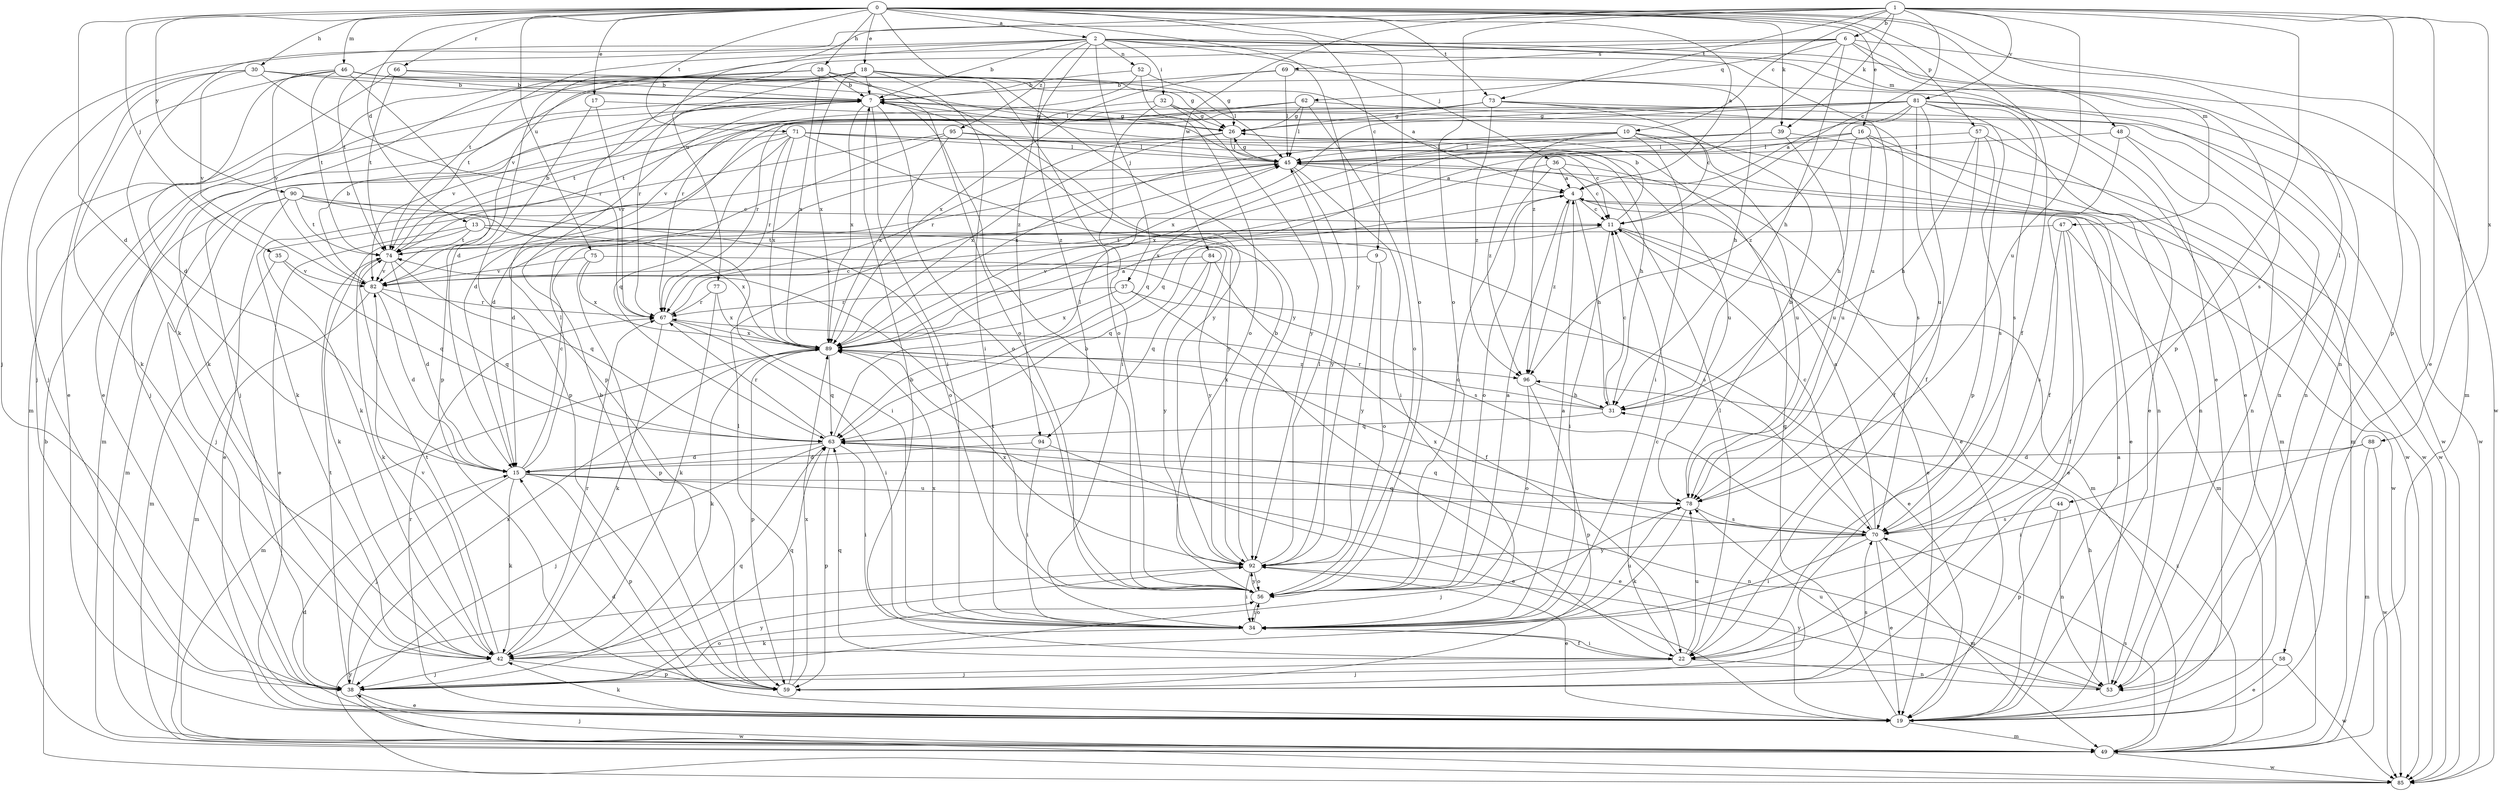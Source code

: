 strict digraph  {
0;
1;
2;
4;
6;
7;
9;
10;
11;
13;
15;
16;
17;
18;
19;
22;
26;
28;
30;
31;
32;
34;
35;
36;
37;
38;
39;
42;
44;
45;
46;
47;
48;
49;
52;
53;
56;
57;
58;
59;
62;
63;
66;
67;
69;
70;
71;
73;
74;
75;
77;
78;
81;
82;
84;
85;
88;
89;
90;
92;
94;
95;
96;
0 -> 2  [label=a];
0 -> 4  [label=a];
0 -> 9  [label=c];
0 -> 13  [label=d];
0 -> 15  [label=d];
0 -> 16  [label=e];
0 -> 17  [label=e];
0 -> 18  [label=e];
0 -> 22  [label=f];
0 -> 28  [label=h];
0 -> 30  [label=h];
0 -> 35  [label=j];
0 -> 39  [label=k];
0 -> 44  [label=l];
0 -> 46  [label=m];
0 -> 47  [label=m];
0 -> 56  [label=o];
0 -> 57  [label=p];
0 -> 66  [label=r];
0 -> 71  [label=t];
0 -> 73  [label=t];
0 -> 75  [label=u];
0 -> 90  [label=y];
0 -> 92  [label=y];
0 -> 94  [label=z];
1 -> 6  [label=b];
1 -> 10  [label=c];
1 -> 11  [label=c];
1 -> 19  [label=e];
1 -> 39  [label=k];
1 -> 42  [label=k];
1 -> 56  [label=o];
1 -> 58  [label=p];
1 -> 59  [label=p];
1 -> 73  [label=t];
1 -> 77  [label=u];
1 -> 78  [label=u];
1 -> 81  [label=v];
1 -> 84  [label=w];
1 -> 88  [label=x];
2 -> 7  [label=b];
2 -> 15  [label=d];
2 -> 19  [label=e];
2 -> 32  [label=i];
2 -> 36  [label=j];
2 -> 37  [label=j];
2 -> 38  [label=j];
2 -> 48  [label=m];
2 -> 52  [label=n];
2 -> 74  [label=t];
2 -> 78  [label=u];
2 -> 85  [label=w];
2 -> 94  [label=z];
2 -> 95  [label=z];
4 -> 11  [label=c];
4 -> 31  [label=h];
4 -> 56  [label=o];
4 -> 85  [label=w];
4 -> 96  [label=z];
6 -> 31  [label=h];
6 -> 49  [label=m];
6 -> 53  [label=n];
6 -> 62  [label=q];
6 -> 69  [label=s];
6 -> 70  [label=s];
6 -> 74  [label=t];
6 -> 82  [label=v];
6 -> 96  [label=z];
7 -> 26  [label=g];
7 -> 34  [label=i];
7 -> 38  [label=j];
7 -> 56  [label=o];
7 -> 89  [label=x];
9 -> 56  [label=o];
9 -> 82  [label=v];
9 -> 92  [label=y];
10 -> 34  [label=i];
10 -> 45  [label=l];
10 -> 63  [label=q];
10 -> 78  [label=u];
10 -> 85  [label=w];
10 -> 89  [label=x];
10 -> 96  [label=z];
11 -> 7  [label=b];
11 -> 19  [label=e];
11 -> 34  [label=i];
11 -> 49  [label=m];
11 -> 63  [label=q];
11 -> 74  [label=t];
13 -> 19  [label=e];
13 -> 42  [label=k];
13 -> 70  [label=s];
13 -> 74  [label=t];
13 -> 89  [label=x];
13 -> 92  [label=y];
15 -> 11  [label=c];
15 -> 38  [label=j];
15 -> 42  [label=k];
15 -> 45  [label=l];
15 -> 53  [label=n];
15 -> 59  [label=p];
15 -> 78  [label=u];
16 -> 31  [label=h];
16 -> 45  [label=l];
16 -> 49  [label=m];
16 -> 53  [label=n];
16 -> 63  [label=q];
16 -> 78  [label=u];
17 -> 26  [label=g];
17 -> 59  [label=p];
17 -> 67  [label=r];
18 -> 7  [label=b];
18 -> 19  [label=e];
18 -> 34  [label=i];
18 -> 45  [label=l];
18 -> 56  [label=o];
18 -> 59  [label=p];
18 -> 67  [label=r];
18 -> 74  [label=t];
18 -> 89  [label=x];
18 -> 92  [label=y];
19 -> 4  [label=a];
19 -> 15  [label=d];
19 -> 26  [label=g];
19 -> 42  [label=k];
19 -> 49  [label=m];
19 -> 67  [label=r];
22 -> 7  [label=b];
22 -> 11  [label=c];
22 -> 34  [label=i];
22 -> 38  [label=j];
22 -> 45  [label=l];
22 -> 53  [label=n];
22 -> 63  [label=q];
22 -> 78  [label=u];
26 -> 45  [label=l];
26 -> 53  [label=n];
26 -> 67  [label=r];
26 -> 89  [label=x];
28 -> 7  [label=b];
28 -> 26  [label=g];
28 -> 42  [label=k];
28 -> 49  [label=m];
28 -> 56  [label=o];
28 -> 89  [label=x];
30 -> 7  [label=b];
30 -> 19  [label=e];
30 -> 38  [label=j];
30 -> 45  [label=l];
30 -> 67  [label=r];
30 -> 82  [label=v];
31 -> 11  [label=c];
31 -> 63  [label=q];
31 -> 67  [label=r];
31 -> 89  [label=x];
32 -> 19  [label=e];
32 -> 26  [label=g];
32 -> 34  [label=i];
32 -> 67  [label=r];
32 -> 92  [label=y];
34 -> 4  [label=a];
34 -> 22  [label=f];
34 -> 42  [label=k];
34 -> 56  [label=o];
34 -> 78  [label=u];
34 -> 89  [label=x];
35 -> 49  [label=m];
35 -> 63  [label=q];
35 -> 82  [label=v];
36 -> 4  [label=a];
36 -> 11  [label=c];
36 -> 19  [label=e];
36 -> 56  [label=o];
36 -> 89  [label=x];
37 -> 19  [label=e];
37 -> 22  [label=f];
37 -> 67  [label=r];
37 -> 89  [label=x];
38 -> 19  [label=e];
38 -> 56  [label=o];
38 -> 63  [label=q];
38 -> 74  [label=t];
38 -> 85  [label=w];
38 -> 89  [label=x];
38 -> 92  [label=y];
39 -> 45  [label=l];
39 -> 78  [label=u];
39 -> 85  [label=w];
39 -> 89  [label=x];
42 -> 38  [label=j];
42 -> 59  [label=p];
42 -> 63  [label=q];
42 -> 67  [label=r];
42 -> 74  [label=t];
42 -> 82  [label=v];
44 -> 53  [label=n];
44 -> 59  [label=p];
44 -> 70  [label=s];
45 -> 4  [label=a];
45 -> 15  [label=d];
45 -> 19  [label=e];
45 -> 26  [label=g];
45 -> 34  [label=i];
45 -> 42  [label=k];
45 -> 92  [label=y];
46 -> 4  [label=a];
46 -> 7  [label=b];
46 -> 15  [label=d];
46 -> 31  [label=h];
46 -> 42  [label=k];
46 -> 59  [label=p];
46 -> 74  [label=t];
46 -> 82  [label=v];
47 -> 19  [label=e];
47 -> 22  [label=f];
47 -> 49  [label=m];
47 -> 70  [label=s];
47 -> 74  [label=t];
48 -> 22  [label=f];
48 -> 45  [label=l];
48 -> 49  [label=m];
48 -> 53  [label=n];
49 -> 15  [label=d];
49 -> 38  [label=j];
49 -> 70  [label=s];
49 -> 85  [label=w];
49 -> 96  [label=z];
52 -> 7  [label=b];
52 -> 26  [label=g];
52 -> 56  [label=o];
52 -> 67  [label=r];
53 -> 31  [label=h];
53 -> 78  [label=u];
53 -> 92  [label=y];
56 -> 4  [label=a];
56 -> 7  [label=b];
56 -> 34  [label=i];
56 -> 74  [label=t];
56 -> 92  [label=y];
57 -> 22  [label=f];
57 -> 31  [label=h];
57 -> 45  [label=l];
57 -> 70  [label=s];
57 -> 85  [label=w];
58 -> 19  [label=e];
58 -> 38  [label=j];
58 -> 85  [label=w];
59 -> 7  [label=b];
59 -> 45  [label=l];
59 -> 70  [label=s];
59 -> 89  [label=x];
62 -> 26  [label=g];
62 -> 45  [label=l];
62 -> 53  [label=n];
62 -> 56  [label=o];
62 -> 74  [label=t];
62 -> 82  [label=v];
63 -> 15  [label=d];
63 -> 19  [label=e];
63 -> 34  [label=i];
63 -> 38  [label=j];
63 -> 45  [label=l];
63 -> 59  [label=p];
63 -> 67  [label=r];
66 -> 7  [label=b];
66 -> 38  [label=j];
66 -> 74  [label=t];
66 -> 92  [label=y];
67 -> 11  [label=c];
67 -> 34  [label=i];
67 -> 42  [label=k];
67 -> 89  [label=x];
69 -> 7  [label=b];
69 -> 19  [label=e];
69 -> 45  [label=l];
69 -> 89  [label=x];
70 -> 4  [label=a];
70 -> 11  [label=c];
70 -> 19  [label=e];
70 -> 34  [label=i];
70 -> 49  [label=m];
70 -> 63  [label=q];
70 -> 89  [label=x];
70 -> 92  [label=y];
71 -> 11  [label=c];
71 -> 31  [label=h];
71 -> 45  [label=l];
71 -> 49  [label=m];
71 -> 63  [label=q];
71 -> 67  [label=r];
71 -> 82  [label=v];
71 -> 89  [label=x];
71 -> 92  [label=y];
73 -> 11  [label=c];
73 -> 26  [label=g];
73 -> 38  [label=j];
73 -> 70  [label=s];
73 -> 82  [label=v];
73 -> 85  [label=w];
73 -> 96  [label=z];
74 -> 7  [label=b];
74 -> 15  [label=d];
74 -> 42  [label=k];
74 -> 63  [label=q];
74 -> 82  [label=v];
75 -> 59  [label=p];
75 -> 70  [label=s];
75 -> 82  [label=v];
75 -> 89  [label=x];
77 -> 42  [label=k];
77 -> 67  [label=r];
77 -> 89  [label=x];
78 -> 7  [label=b];
78 -> 38  [label=j];
78 -> 42  [label=k];
78 -> 63  [label=q];
78 -> 70  [label=s];
81 -> 4  [label=a];
81 -> 15  [label=d];
81 -> 22  [label=f];
81 -> 26  [label=g];
81 -> 53  [label=n];
81 -> 59  [label=p];
81 -> 70  [label=s];
81 -> 74  [label=t];
81 -> 78  [label=u];
81 -> 85  [label=w];
81 -> 89  [label=x];
81 -> 96  [label=z];
82 -> 7  [label=b];
82 -> 15  [label=d];
82 -> 49  [label=m];
82 -> 63  [label=q];
82 -> 67  [label=r];
84 -> 22  [label=f];
84 -> 63  [label=q];
84 -> 82  [label=v];
84 -> 92  [label=y];
85 -> 7  [label=b];
85 -> 92  [label=y];
88 -> 15  [label=d];
88 -> 34  [label=i];
88 -> 49  [label=m];
88 -> 85  [label=w];
89 -> 4  [label=a];
89 -> 42  [label=k];
89 -> 49  [label=m];
89 -> 59  [label=p];
89 -> 63  [label=q];
89 -> 96  [label=z];
90 -> 11  [label=c];
90 -> 19  [label=e];
90 -> 34  [label=i];
90 -> 38  [label=j];
90 -> 49  [label=m];
90 -> 56  [label=o];
90 -> 74  [label=t];
92 -> 7  [label=b];
92 -> 19  [label=e];
92 -> 34  [label=i];
92 -> 45  [label=l];
92 -> 56  [label=o];
92 -> 89  [label=x];
94 -> 15  [label=d];
94 -> 19  [label=e];
94 -> 34  [label=i];
95 -> 15  [label=d];
95 -> 42  [label=k];
95 -> 45  [label=l];
95 -> 78  [label=u];
95 -> 89  [label=x];
96 -> 31  [label=h];
96 -> 56  [label=o];
96 -> 59  [label=p];
}
